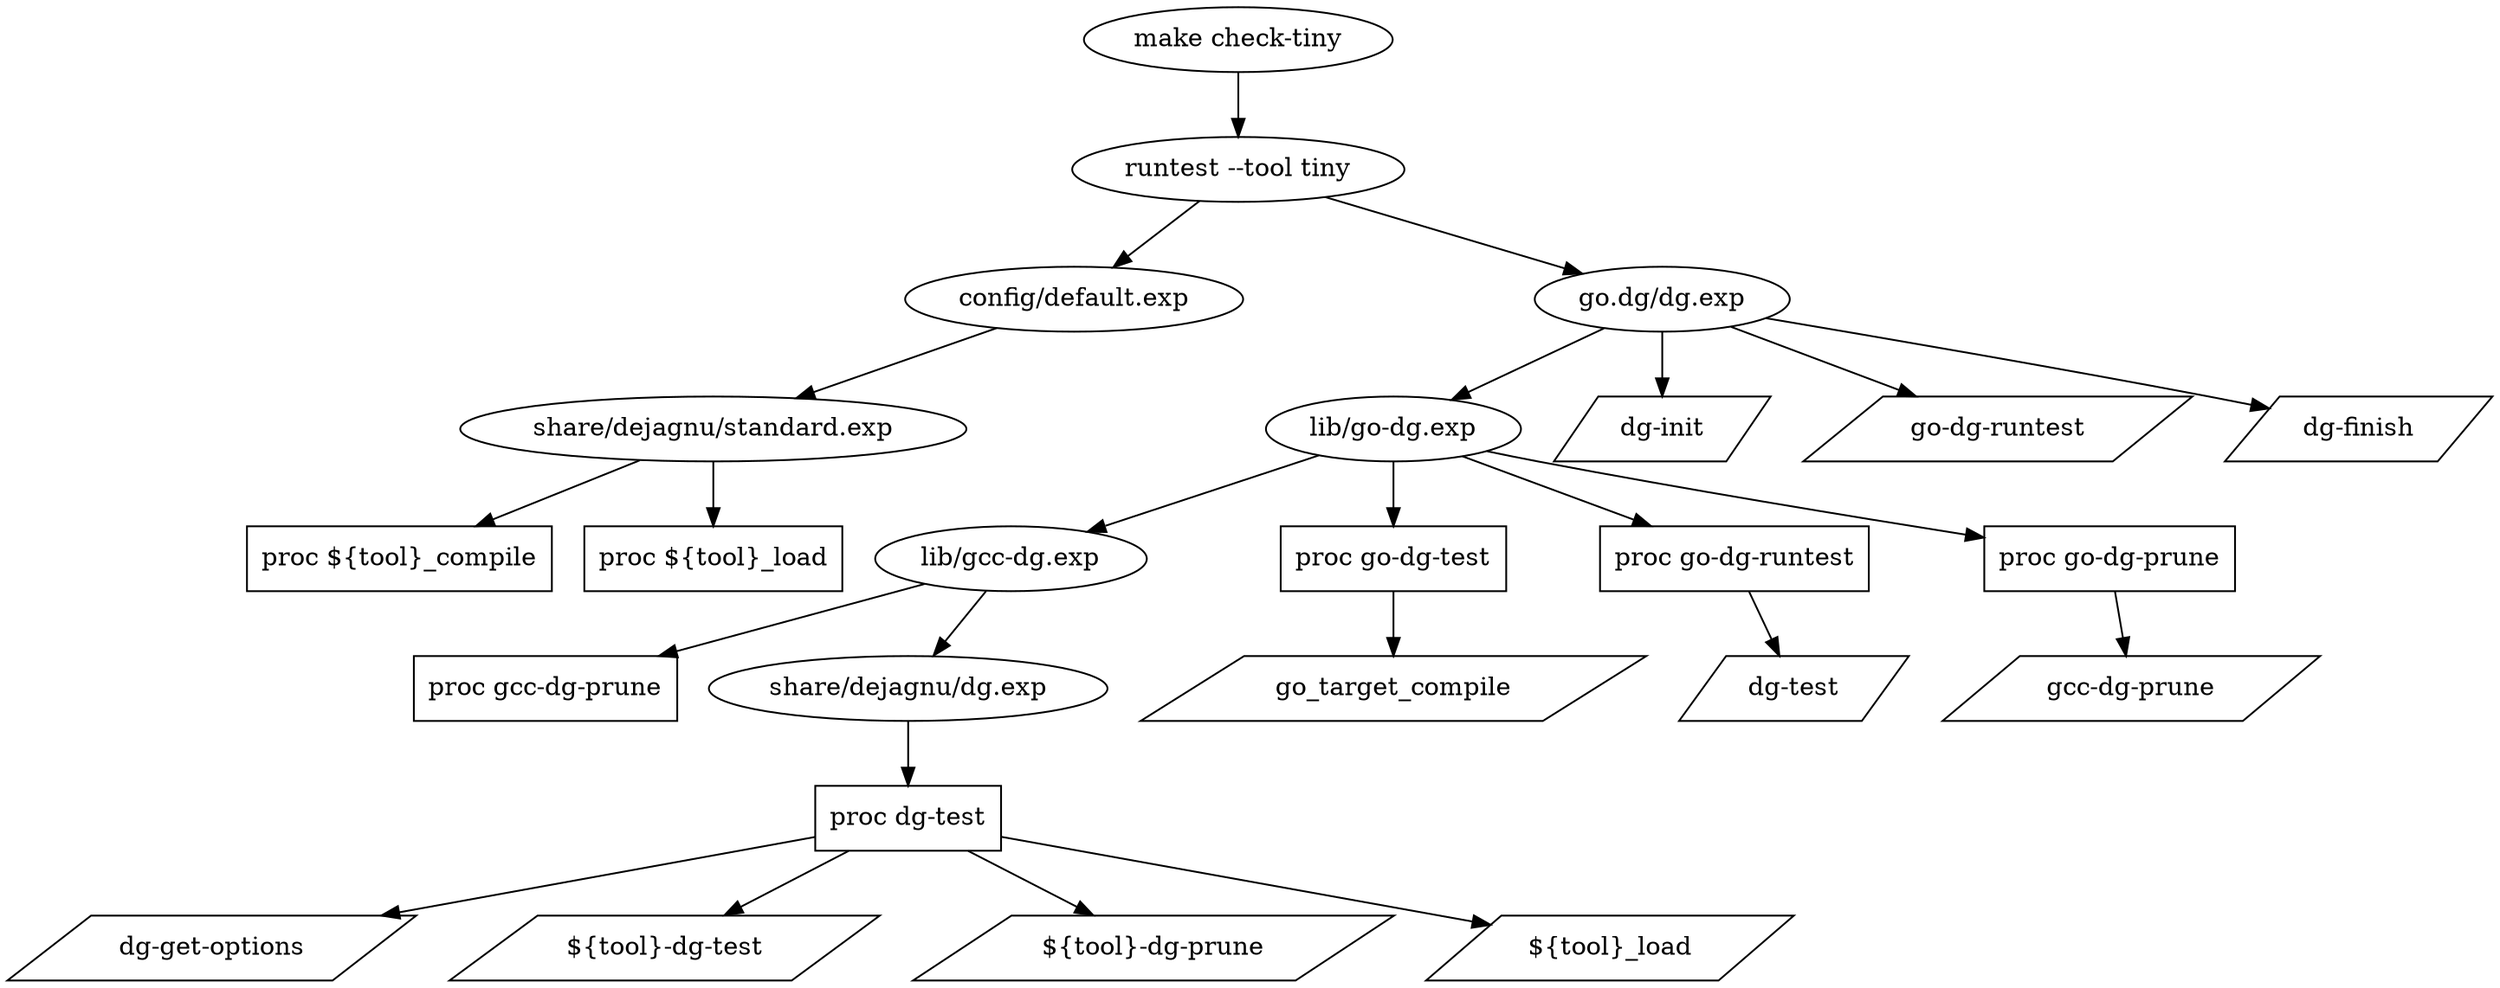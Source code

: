   digraph foo {
    "make check-tiny" -> "runtest --tool tiny" -> "config/default.exp";
    "runtest --tool tiny" -> "go.dg/dg.exp" -> "lib/go-dg.exp" -> "lib/gcc-dg.exp";
   
   //shape=box: proc definitions
   "proc ${tool}_compile" [shape=box];
   "proc ${tool}_load" [shape=box];

   "config/default.exp" -> "share/dejagnu/standard.exp"
   "share/dejagnu/standard.exp" -> "proc ${tool}_load";
   "share/dejagnu/standard.exp" -> "proc ${tool}_compile";

   //shape=parallelogram: commands
   "dg-init" [shape=parallelogram];
   "go-dg-runtest" [shape=parallelogram];
   "dg-finish" [shape=parallelogram];

   "go.dg/dg.exp" -> "dg-init"
   "go.dg/dg.exp" -> "go-dg-runtest"
   "go.dg/dg.exp" -> "dg-finish"

   "proc dg-test" [shape=box];
   "proc gcc-dg-prune" [shape=box];
   "lib/gcc-dg.exp" -> "proc gcc-dg-prune"
   "lib/gcc-dg.exp" -> "share/dejagnu/dg.exp"
   "share/dejagnu/dg.exp" -> "proc dg-test"

   "dg-get-options" [shape=parallelogram];
   "${tool}-dg-test" [shape=parallelogram];
   "${tool}-dg-prune" [shape=parallelogram];
   "${tool}_load" [shape=parallelogram];
   "proc dg-test" -> "dg-get-options"
   "proc dg-test" -> "${tool}-dg-test"
   "proc dg-test" -> "${tool}-dg-prune"
   "proc dg-test" -> "${tool}_load" 

   "proc go-dg-test" [shape=box];
   "proc go-dg-runtest" [shape=box];
   "proc go-dg-prune" [shape=box];

   "lib/go-dg.exp" -> "proc go-dg-test"
   "lib/go-dg.exp" -> "proc go-dg-runtest"
   "lib/go-dg.exp" -> "proc go-dg-prune"

   "go_target_compile" [shape=parallelogram];
   "proc go-dg-test" -> "go_target_compile"

   "dg-test" [shape=parallelogram];
   "proc go-dg-runtest" -> "dg-test"

   "gcc-dg-prune"  [shape=parallelogram];
   "proc go-dg-prune" -> "gcc-dg-prune"
    /*
subgraph "gcc-dg.exp" { color=blue;

  "lib/gcc-dg.exp" -> "lib/dg.exp";
  "lib/gcc-dg.exp" -> "lib/file-format.exp";
  "lib/gcc-dg.exp" -> "lib/target-supports.exp";
  "lib/gcc-dg.exp" -> "lib/target-supports-dg.exp";
  "lib/gcc-dg.exp" -> "lib/scanasm.exp";
  "lib/gcc-dg.exp" -> "lib/scanrtl.exp";
  "lib/gcc-dg.exp" -> "lib/scantree.exp";
  "lib/gcc-dg.exp" -> "lib/scanltranstree.exp";
  "lib/gcc-dg.exp" -> "lib/scanipa.exp";
  "lib/gcc-dg.exp" -> "lib/scanwpaipa.exp";
  "lib/gcc-dg.exp" -> "lib/scanlang.exp";
  "lib/gcc-dg.exp" -> "lib/scansarif.exp";
  "lib/gcc-dg.exp" -> "lib/timeout.exp";
  "lib/gcc-dg.exp" -> "lib/timeout-dg.exp";
  "lib/gcc-dg.exp" -> "lib/prune.exp";
  "lib/gcc-dg.exp" -> "lib/libgloss.exp";
  "lib/gcc-dg.exp" -> "lib/target-libpath.exp";
  "lib/gcc-dg.exp" -> "lib/torture-options.exp";
  "lib/gcc-dg.exp" -> "lib/fortran-modules.exp";
  "lib/gcc-dg.exp" -> "lib/multiline.exp";
}
*/

   }